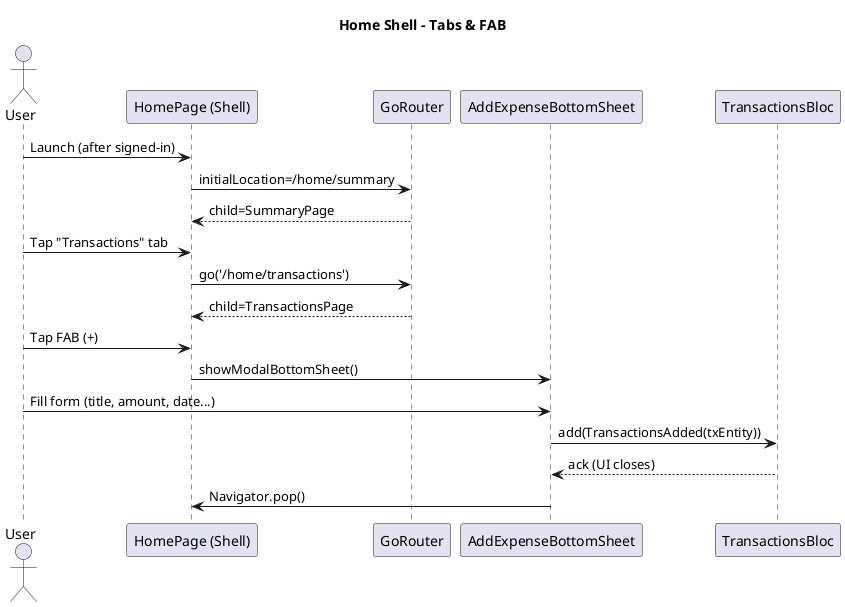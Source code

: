 @startuml
title Home Shell - Tabs & FAB

actor User as U
participant "HomePage (Shell)" as Home
participant "GoRouter" as Router
participant "AddExpenseBottomSheet" as Sheet
participant "TransactionsBloc" as TBloc

U -> Home : Launch (after signed-in)
Home -> Router : initialLocation=/home/summary
Router --> Home : child=SummaryPage

U -> Home : Tap "Transactions" tab
Home -> Router : go('/home/transactions')
Router --> Home : child=TransactionsPage

U -> Home : Tap FAB (+)
Home -> Sheet : showModalBottomSheet()
U -> Sheet : Fill form (title, amount, date...)
Sheet -> TBloc : add(TransactionsAdded(txEntity))
TBloc --> Sheet : ack (UI closes)
Sheet -> Home : Navigator.pop()

@enduml
